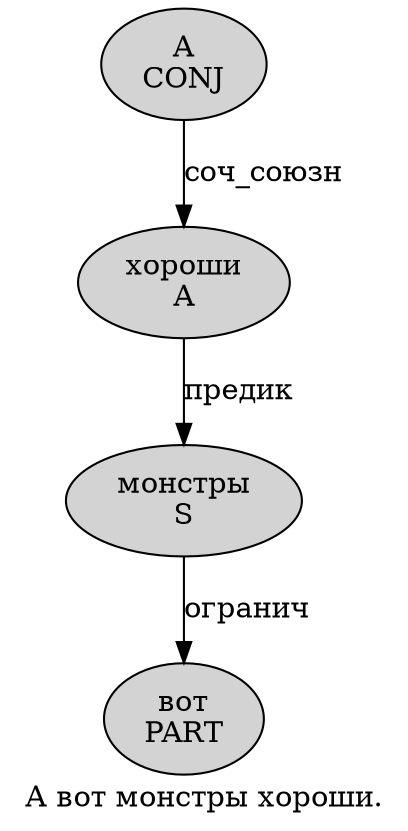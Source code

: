 digraph SENTENCE_4647 {
	graph [label="А вот монстры хороши."]
	node [style=filled]
		0 [label="А
CONJ" color="" fillcolor=lightgray penwidth=1 shape=ellipse]
		1 [label="вот
PART" color="" fillcolor=lightgray penwidth=1 shape=ellipse]
		2 [label="монстры
S" color="" fillcolor=lightgray penwidth=1 shape=ellipse]
		3 [label="хороши
A" color="" fillcolor=lightgray penwidth=1 shape=ellipse]
			2 -> 1 [label="огранич"]
			0 -> 3 [label="соч_союзн"]
			3 -> 2 [label="предик"]
}